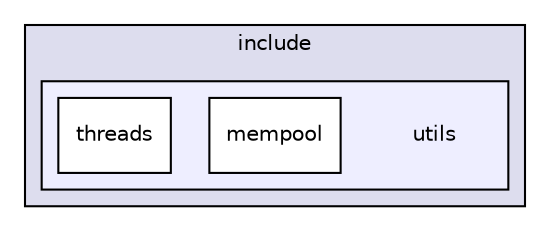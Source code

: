 digraph "/home/nyarosu/repos/hft/src/libs/utils/include/utils" {
  compound=true
  node [ fontsize="10", fontname="Helvetica"];
  edge [ labelfontsize="10", labelfontname="Helvetica"];
  subgraph clusterdir_cf50f40b2b2522e98f925244f82fd8fd {
    graph [ bgcolor="#ddddee", pencolor="black", label="include" fontname="Helvetica", fontsize="10", URL="dir_cf50f40b2b2522e98f925244f82fd8fd.html"]
  subgraph clusterdir_873461905e5197e39f3c013dc93d0852 {
    graph [ bgcolor="#eeeeff", pencolor="black", label="" URL="dir_873461905e5197e39f3c013dc93d0852.html"];
    dir_873461905e5197e39f3c013dc93d0852 [shape=plaintext label="utils"];
  dir_85b0e514c2bb918e847a149670c0b0a7 [shape=box label="mempool" fillcolor="white" style="filled" URL="dir_85b0e514c2bb918e847a149670c0b0a7.html"];
  dir_6091e7319cb6dca1acda85dc2348bec9 [shape=box label="threads" fillcolor="white" style="filled" URL="dir_6091e7319cb6dca1acda85dc2348bec9.html"];
  }
  }
}
